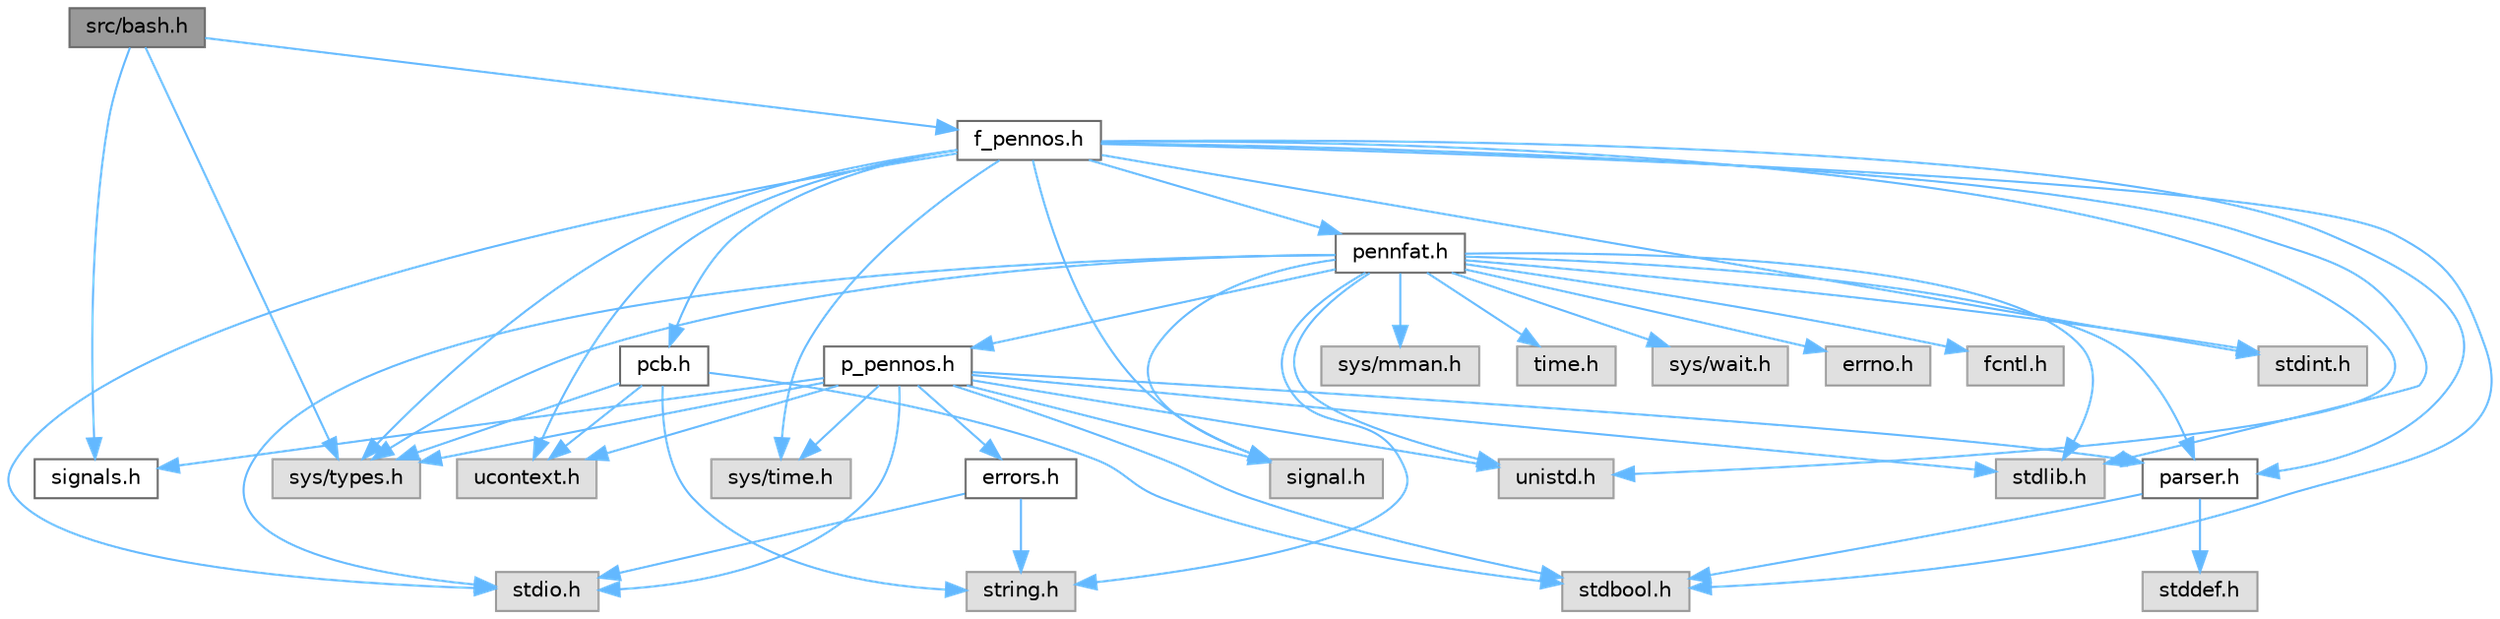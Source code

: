 digraph "src/bash.h"
{
 // LATEX_PDF_SIZE
  bgcolor="transparent";
  edge [fontname=Helvetica,fontsize=10,labelfontname=Helvetica,labelfontsize=10];
  node [fontname=Helvetica,fontsize=10,shape=box,height=0.2,width=0.4];
  Node1 [id="Node000001",label="src/bash.h",height=0.2,width=0.4,color="gray40", fillcolor="grey60", style="filled", fontcolor="black",tooltip="Header file defining simple shell function for PennOS."];
  Node1 -> Node2 [id="edge49_Node000001_Node000002",color="steelblue1",style="solid",tooltip=" "];
  Node2 [id="Node000002",label="sys/types.h",height=0.2,width=0.4,color="grey60", fillcolor="#E0E0E0", style="filled",tooltip=" "];
  Node1 -> Node3 [id="edge50_Node000001_Node000003",color="steelblue1",style="solid",tooltip=" "];
  Node3 [id="Node000003",label="signals.h",height=0.2,width=0.4,color="grey40", fillcolor="white", style="filled",URL="$signals_8h.html",tooltip="Header file for PennOS signals."];
  Node1 -> Node4 [id="edge51_Node000001_Node000004",color="steelblue1",style="solid",tooltip=" "];
  Node4 [id="Node000004",label="f_pennos.h",height=0.2,width=0.4,color="grey40", fillcolor="white", style="filled",URL="$f__pennos_8h.html",tooltip="Header file for our f functions."];
  Node4 -> Node5 [id="edge52_Node000004_Node000005",color="steelblue1",style="solid",tooltip=" "];
  Node5 [id="Node000005",label="signal.h",height=0.2,width=0.4,color="grey60", fillcolor="#E0E0E0", style="filled",tooltip=" "];
  Node4 -> Node6 [id="edge53_Node000004_Node000006",color="steelblue1",style="solid",tooltip=" "];
  Node6 [id="Node000006",label="stdio.h",height=0.2,width=0.4,color="grey60", fillcolor="#E0E0E0", style="filled",tooltip=" "];
  Node4 -> Node7 [id="edge54_Node000004_Node000007",color="steelblue1",style="solid",tooltip=" "];
  Node7 [id="Node000007",label="stdlib.h",height=0.2,width=0.4,color="grey60", fillcolor="#E0E0E0", style="filled",tooltip=" "];
  Node4 -> Node8 [id="edge55_Node000004_Node000008",color="steelblue1",style="solid",tooltip=" "];
  Node8 [id="Node000008",label="sys/time.h",height=0.2,width=0.4,color="grey60", fillcolor="#E0E0E0", style="filled",tooltip=" "];
  Node4 -> Node9 [id="edge56_Node000004_Node000009",color="steelblue1",style="solid",tooltip=" "];
  Node9 [id="Node000009",label="ucontext.h",height=0.2,width=0.4,color="grey60", fillcolor="#E0E0E0", style="filled",tooltip=" "];
  Node4 -> Node10 [id="edge57_Node000004_Node000010",color="steelblue1",style="solid",tooltip=" "];
  Node10 [id="Node000010",label="unistd.h",height=0.2,width=0.4,color="grey60", fillcolor="#E0E0E0", style="filled",tooltip=" "];
  Node4 -> Node2 [id="edge58_Node000004_Node000002",color="steelblue1",style="solid",tooltip=" "];
  Node4 -> Node11 [id="edge59_Node000004_Node000011",color="steelblue1",style="solid",tooltip=" "];
  Node11 [id="Node000011",label="stdbool.h",height=0.2,width=0.4,color="grey60", fillcolor="#E0E0E0", style="filled",tooltip=" "];
  Node4 -> Node12 [id="edge60_Node000004_Node000012",color="steelblue1",style="solid",tooltip=" "];
  Node12 [id="Node000012",label="stdint.h",height=0.2,width=0.4,color="grey60", fillcolor="#E0E0E0", style="filled",tooltip=" "];
  Node4 -> Node13 [id="edge61_Node000004_Node000013",color="steelblue1",style="solid",tooltip=" "];
  Node13 [id="Node000013",label="pcb.h",height=0.2,width=0.4,color="grey40", fillcolor="white", style="filled",URL="$pcb_8h.html",tooltip="Header file defining the Process Control Block (PCB) structure and related functions."];
  Node13 -> Node9 [id="edge62_Node000013_Node000009",color="steelblue1",style="solid",tooltip=" "];
  Node13 -> Node2 [id="edge63_Node000013_Node000002",color="steelblue1",style="solid",tooltip=" "];
  Node13 -> Node11 [id="edge64_Node000013_Node000011",color="steelblue1",style="solid",tooltip=" "];
  Node13 -> Node14 [id="edge65_Node000013_Node000014",color="steelblue1",style="solid",tooltip=" "];
  Node14 [id="Node000014",label="string.h",height=0.2,width=0.4,color="grey60", fillcolor="#E0E0E0", style="filled",tooltip=" "];
  Node4 -> Node15 [id="edge66_Node000004_Node000015",color="steelblue1",style="solid",tooltip=" "];
  Node15 [id="Node000015",label="parser.h",height=0.2,width=0.4,color="grey40", fillcolor="white", style="filled",URL="$parser_8h_source.html",tooltip=" "];
  Node15 -> Node16 [id="edge67_Node000015_Node000016",color="steelblue1",style="solid",tooltip=" "];
  Node16 [id="Node000016",label="stddef.h",height=0.2,width=0.4,color="grey60", fillcolor="#E0E0E0", style="filled",tooltip=" "];
  Node15 -> Node11 [id="edge68_Node000015_Node000011",color="steelblue1",style="solid",tooltip=" "];
  Node4 -> Node17 [id="edge69_Node000004_Node000017",color="steelblue1",style="solid",tooltip=" "];
  Node17 [id="Node000017",label="pennfat.h",height=0.2,width=0.4,color="grey40", fillcolor="white", style="filled",URL="$pennfat_8h.html",tooltip="Header file for PennFAT filesystem and related commands."];
  Node17 -> Node5 [id="edge70_Node000017_Node000005",color="steelblue1",style="solid",tooltip=" "];
  Node17 -> Node7 [id="edge71_Node000017_Node000007",color="steelblue1",style="solid",tooltip=" "];
  Node17 -> Node2 [id="edge72_Node000017_Node000002",color="steelblue1",style="solid",tooltip=" "];
  Node17 -> Node18 [id="edge73_Node000017_Node000018",color="steelblue1",style="solid",tooltip=" "];
  Node18 [id="Node000018",label="sys/wait.h",height=0.2,width=0.4,color="grey60", fillcolor="#E0E0E0", style="filled",tooltip=" "];
  Node17 -> Node10 [id="edge74_Node000017_Node000010",color="steelblue1",style="solid",tooltip=" "];
  Node17 -> Node14 [id="edge75_Node000017_Node000014",color="steelblue1",style="solid",tooltip=" "];
  Node17 -> Node6 [id="edge76_Node000017_Node000006",color="steelblue1",style="solid",tooltip=" "];
  Node17 -> Node19 [id="edge77_Node000017_Node000019",color="steelblue1",style="solid",tooltip=" "];
  Node19 [id="Node000019",label="errno.h",height=0.2,width=0.4,color="grey60", fillcolor="#E0E0E0", style="filled",tooltip=" "];
  Node17 -> Node20 [id="edge78_Node000017_Node000020",color="steelblue1",style="solid",tooltip=" "];
  Node20 [id="Node000020",label="fcntl.h",height=0.2,width=0.4,color="grey60", fillcolor="#E0E0E0", style="filled",tooltip=" "];
  Node17 -> Node12 [id="edge79_Node000017_Node000012",color="steelblue1",style="solid",tooltip=" "];
  Node17 -> Node21 [id="edge80_Node000017_Node000021",color="steelblue1",style="solid",tooltip=" "];
  Node21 [id="Node000021",label="sys/mman.h",height=0.2,width=0.4,color="grey60", fillcolor="#E0E0E0", style="filled",tooltip=" "];
  Node17 -> Node22 [id="edge81_Node000017_Node000022",color="steelblue1",style="solid",tooltip=" "];
  Node22 [id="Node000022",label="time.h",height=0.2,width=0.4,color="grey60", fillcolor="#E0E0E0", style="filled",tooltip=" "];
  Node17 -> Node23 [id="edge82_Node000017_Node000023",color="steelblue1",style="solid",tooltip=" "];
  Node23 [id="Node000023",label="p_pennos.h",height=0.2,width=0.4,color="grey40", fillcolor="white", style="filled",URL="$p__pennos_8h.html",tooltip="Header file for PennOS, the Penn Shell Operating System."];
  Node23 -> Node5 [id="edge83_Node000023_Node000005",color="steelblue1",style="solid",tooltip=" "];
  Node23 -> Node6 [id="edge84_Node000023_Node000006",color="steelblue1",style="solid",tooltip=" "];
  Node23 -> Node7 [id="edge85_Node000023_Node000007",color="steelblue1",style="solid",tooltip=" "];
  Node23 -> Node8 [id="edge86_Node000023_Node000008",color="steelblue1",style="solid",tooltip=" "];
  Node23 -> Node9 [id="edge87_Node000023_Node000009",color="steelblue1",style="solid",tooltip=" "];
  Node23 -> Node10 [id="edge88_Node000023_Node000010",color="steelblue1",style="solid",tooltip=" "];
  Node23 -> Node2 [id="edge89_Node000023_Node000002",color="steelblue1",style="solid",tooltip=" "];
  Node23 -> Node11 [id="edge90_Node000023_Node000011",color="steelblue1",style="solid",tooltip=" "];
  Node23 -> Node3 [id="edge91_Node000023_Node000003",color="steelblue1",style="solid",tooltip=" "];
  Node23 -> Node15 [id="edge92_Node000023_Node000015",color="steelblue1",style="solid",tooltip=" "];
  Node23 -> Node24 [id="edge93_Node000023_Node000024",color="steelblue1",style="solid",tooltip=" "];
  Node24 [id="Node000024",label="errors.h",height=0.2,width=0.4,color="grey40", fillcolor="white", style="filled",URL="$errors_8h.html",tooltip="Header file for handling errors in PennOS."];
  Node24 -> Node6 [id="edge94_Node000024_Node000006",color="steelblue1",style="solid",tooltip=" "];
  Node24 -> Node14 [id="edge95_Node000024_Node000014",color="steelblue1",style="solid",tooltip=" "];
  Node17 -> Node15 [id="edge96_Node000017_Node000015",color="steelblue1",style="solid",tooltip=" "];
}
